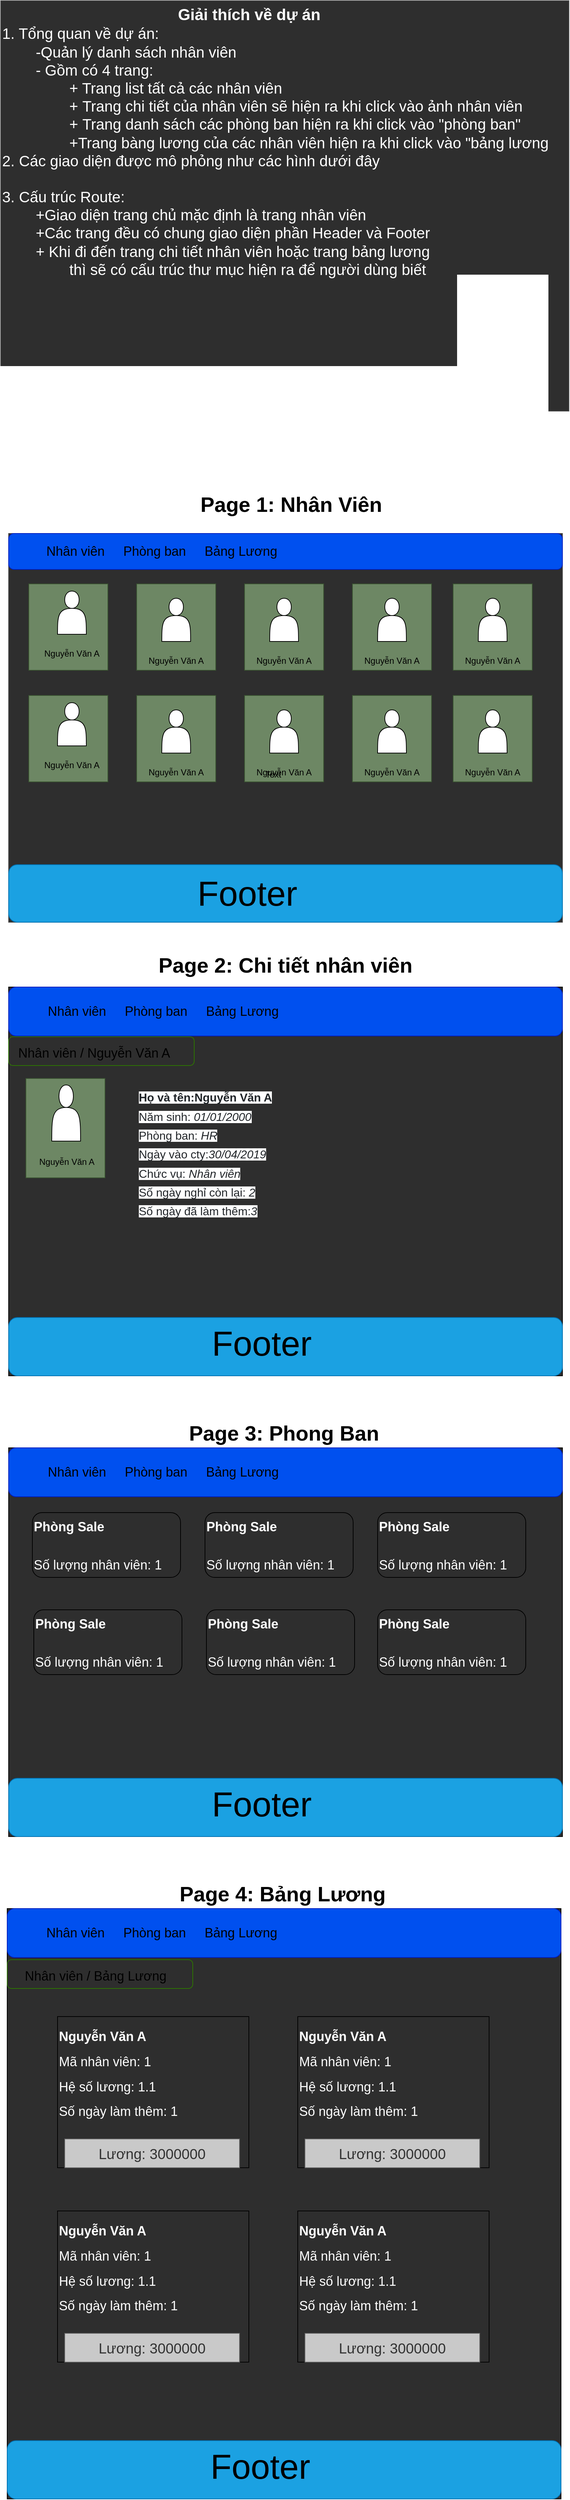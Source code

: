 <mxfile>
    <diagram id="ntcLWnqz7ZC6_CtuRre0" name="Page-1">
        <mxGraphModel dx="1100" dy="449" grid="1" gridSize="10" guides="1" tooltips="1" connect="1" arrows="1" fold="1" page="1" pageScale="1" pageWidth="850" pageHeight="1100" math="0" shadow="0">
            <root>
                <mxCell id="0"/>
                <mxCell id="1" parent="0"/>
                <mxCell id="150" value="" style="rounded=0;whiteSpace=wrap;html=1;labelBackgroundColor=none;shadow=0;glass=0;sketch=0;fillColor=#2E2E2E;" parent="1" vertex="1">
                    <mxGeometry x="41" y="2040" width="770" height="540" as="geometry"/>
                </mxCell>
                <mxCell id="153" value="" style="rounded=1;whiteSpace=wrap;html=1;fontSize=18;fillColor=#1ba1e2;fontColor=#ffffff;strokeColor=#006EAF;" parent="1" vertex="1">
                    <mxGeometry x="41" y="2499" width="770" height="81" as="geometry"/>
                </mxCell>
                <mxCell id="133" value="" style="rounded=0;whiteSpace=wrap;html=1;labelBackgroundColor=none;fillColor=#2E2E2E;" parent="1" vertex="1">
                    <mxGeometry x="41" y="1400" width="770" height="540" as="geometry"/>
                </mxCell>
                <mxCell id="138" value="&lt;font style=&quot;font-size: 48px&quot;&gt;Footer&lt;/font&gt;" style="text;html=1;strokeColor=none;fillColor=none;align=center;verticalAlign=middle;whiteSpace=wrap;rounded=0;fontSize=12;" parent="1" vertex="1">
                    <mxGeometry x="270" y="1870" width="278" height="30" as="geometry"/>
                </mxCell>
                <mxCell id="139" value="" style="rounded=1;whiteSpace=wrap;html=1;fontSize=18;fillColor=#1ba1e2;fontColor=#ffffff;strokeColor=#006EAF;" parent="1" vertex="1">
                    <mxGeometry x="41" y="1859" width="770" height="81" as="geometry"/>
                </mxCell>
                <mxCell id="134" value="" style="rounded=0;whiteSpace=wrap;html=1;strokeColor=#4A4A4A;fillColor=#2E2E2E;" parent="1" vertex="1">
                    <mxGeometry x="41" y="770" width="770" height="540" as="geometry"/>
                </mxCell>
                <mxCell id="22" value="" style="rounded=1;whiteSpace=wrap;html=1;fontSize=18;fillColor=#0050ef;fontColor=#ffffff;strokeColor=#001DBC;" parent="1" vertex="1">
                    <mxGeometry x="41" y="770" width="770" height="50" as="geometry"/>
                </mxCell>
                <mxCell id="24" value="Nhân viên" style="text;html=1;strokeColor=none;fillColor=none;align=center;verticalAlign=middle;whiteSpace=wrap;rounded=0;fontSize=18;" parent="1" vertex="1">
                    <mxGeometry x="79" y="780" width="110" height="30" as="geometry"/>
                </mxCell>
                <mxCell id="25" value="Phòng ban" style="text;html=1;strokeColor=none;fillColor=none;align=center;verticalAlign=middle;whiteSpace=wrap;rounded=0;fontSize=18;" parent="1" vertex="1">
                    <mxGeometry x="189" y="780" width="110" height="30" as="geometry"/>
                </mxCell>
                <mxCell id="26" value="Bảng Lương" style="text;html=1;strokeColor=none;fillColor=none;align=center;verticalAlign=middle;whiteSpace=wrap;rounded=0;fontSize=18;" parent="1" vertex="1">
                    <mxGeometry x="309" y="780" width="110" height="30" as="geometry"/>
                </mxCell>
                <mxCell id="27" value="" style="rounded=0;whiteSpace=wrap;html=1;fontSize=18;fillColor=#6d8764;fontColor=#ffffff;strokeColor=#3A5431;" parent="1" vertex="1">
                    <mxGeometry x="69" y="840" width="110" height="120" as="geometry"/>
                </mxCell>
                <mxCell id="28" value="&lt;font style=&quot;font-size: 12px&quot;&gt;Nguyễn Văn A&lt;/font&gt;" style="text;html=1;strokeColor=none;fillColor=none;align=center;verticalAlign=middle;whiteSpace=wrap;rounded=0;fontSize=18;" parent="1" vertex="1">
                    <mxGeometry x="89" y="920" width="80" height="30" as="geometry"/>
                </mxCell>
                <mxCell id="29" value="" style="shape=actor;whiteSpace=wrap;html=1;fontSize=12;" parent="1" vertex="1">
                    <mxGeometry x="109" y="850" width="40" height="60" as="geometry"/>
                </mxCell>
                <mxCell id="35" value="" style="rounded=0;whiteSpace=wrap;html=1;fontSize=18;fillColor=#6d8764;fontColor=#ffffff;strokeColor=#3A5431;" parent="1" vertex="1">
                    <mxGeometry x="219" y="840" width="110" height="120" as="geometry"/>
                </mxCell>
                <mxCell id="36" value="" style="rounded=0;whiteSpace=wrap;html=1;fontSize=18;fillColor=#6d8764;fontColor=#ffffff;strokeColor=#3A5431;" parent="1" vertex="1">
                    <mxGeometry x="369" y="840" width="110" height="120" as="geometry"/>
                </mxCell>
                <mxCell id="37" value="" style="rounded=0;whiteSpace=wrap;html=1;fontSize=18;fillColor=#6d8764;fontColor=#ffffff;strokeColor=#3A5431;" parent="1" vertex="1">
                    <mxGeometry x="519" y="840" width="110" height="120" as="geometry"/>
                </mxCell>
                <mxCell id="38" value="" style="rounded=0;whiteSpace=wrap;html=1;fontSize=18;fillColor=#6d8764;fontColor=#ffffff;strokeColor=#3A5431;" parent="1" vertex="1">
                    <mxGeometry x="659" y="840" width="110" height="120" as="geometry"/>
                </mxCell>
                <mxCell id="41" value="" style="shape=actor;whiteSpace=wrap;html=1;fontSize=12;" parent="1" vertex="1">
                    <mxGeometry x="404" y="860" width="40" height="60" as="geometry"/>
                </mxCell>
                <mxCell id="42" value="&lt;font style=&quot;font-size: 12px&quot;&gt;Nguyễn Văn A&lt;/font&gt;" style="text;html=1;strokeColor=none;fillColor=none;align=center;verticalAlign=middle;whiteSpace=wrap;rounded=0;fontSize=18;" parent="1" vertex="1">
                    <mxGeometry x="384" y="930" width="80" height="30" as="geometry"/>
                </mxCell>
                <mxCell id="43" value="" style="shape=actor;whiteSpace=wrap;html=1;fontSize=12;" parent="1" vertex="1">
                    <mxGeometry x="554" y="860" width="40" height="60" as="geometry"/>
                </mxCell>
                <mxCell id="44" value="&lt;font style=&quot;font-size: 12px&quot;&gt;Nguyễn Văn A&lt;/font&gt;" style="text;html=1;strokeColor=none;fillColor=none;align=center;verticalAlign=middle;whiteSpace=wrap;rounded=0;fontSize=18;" parent="1" vertex="1">
                    <mxGeometry x="534" y="930" width="80" height="30" as="geometry"/>
                </mxCell>
                <mxCell id="45" value="" style="shape=actor;whiteSpace=wrap;html=1;fontSize=12;" parent="1" vertex="1">
                    <mxGeometry x="694" y="860" width="40" height="60" as="geometry"/>
                </mxCell>
                <mxCell id="46" value="&lt;font style=&quot;font-size: 12px&quot;&gt;Nguyễn Văn A&lt;/font&gt;" style="text;html=1;strokeColor=none;fillColor=none;align=center;verticalAlign=middle;whiteSpace=wrap;rounded=0;fontSize=18;" parent="1" vertex="1">
                    <mxGeometry x="674" y="930" width="80" height="30" as="geometry"/>
                </mxCell>
                <mxCell id="47" value="" style="shape=actor;whiteSpace=wrap;html=1;fontSize=12;" parent="1" vertex="1">
                    <mxGeometry x="254" y="860" width="40" height="60" as="geometry"/>
                </mxCell>
                <mxCell id="48" value="&lt;font style=&quot;font-size: 12px&quot;&gt;Nguyễn Văn A&lt;/font&gt;" style="text;html=1;strokeColor=none;fillColor=none;align=center;verticalAlign=middle;whiteSpace=wrap;rounded=0;fontSize=18;" parent="1" vertex="1">
                    <mxGeometry x="234" y="930" width="80" height="30" as="geometry"/>
                </mxCell>
                <mxCell id="50" value="" style="rounded=0;whiteSpace=wrap;html=1;fontSize=18;fillColor=#6d8764;fontColor=#ffffff;strokeColor=#3A5431;" parent="1" vertex="1">
                    <mxGeometry x="69" y="995" width="110" height="120" as="geometry"/>
                </mxCell>
                <mxCell id="51" value="&lt;font style=&quot;font-size: 12px&quot;&gt;Nguyễn Văn A&lt;/font&gt;" style="text;html=1;strokeColor=none;fillColor=none;align=center;verticalAlign=middle;whiteSpace=wrap;rounded=0;fontSize=18;" parent="1" vertex="1">
                    <mxGeometry x="89" y="1075" width="80" height="30" as="geometry"/>
                </mxCell>
                <mxCell id="52" value="" style="shape=actor;whiteSpace=wrap;html=1;fontSize=12;" parent="1" vertex="1">
                    <mxGeometry x="109" y="1005" width="40" height="60" as="geometry"/>
                </mxCell>
                <mxCell id="53" value="" style="rounded=0;whiteSpace=wrap;html=1;fontSize=18;fillColor=#6d8764;fontColor=#ffffff;strokeColor=#3A5431;" parent="1" vertex="1">
                    <mxGeometry x="219" y="995" width="110" height="120" as="geometry"/>
                </mxCell>
                <mxCell id="54" value="" style="rounded=0;whiteSpace=wrap;html=1;fontSize=18;fillColor=#6d8764;fontColor=#ffffff;strokeColor=#3A5431;" parent="1" vertex="1">
                    <mxGeometry x="369" y="995" width="110" height="120" as="geometry"/>
                </mxCell>
                <mxCell id="55" value="" style="rounded=0;whiteSpace=wrap;html=1;fontSize=18;fillColor=#6d8764;fontColor=#ffffff;strokeColor=#3A5431;" parent="1" vertex="1">
                    <mxGeometry x="519" y="995" width="110" height="120" as="geometry"/>
                </mxCell>
                <mxCell id="56" value="" style="rounded=0;whiteSpace=wrap;html=1;fontSize=18;fillColor=#6d8764;fontColor=#ffffff;strokeColor=#3A5431;" parent="1" vertex="1">
                    <mxGeometry x="659" y="995" width="110" height="120" as="geometry"/>
                </mxCell>
                <mxCell id="57" value="" style="shape=actor;whiteSpace=wrap;html=1;fontSize=12;" parent="1" vertex="1">
                    <mxGeometry x="404" y="1015" width="40" height="60" as="geometry"/>
                </mxCell>
                <mxCell id="58" value="&lt;font style=&quot;font-size: 12px&quot;&gt;Nguyễn Văn A&lt;/font&gt;" style="text;html=1;strokeColor=none;fillColor=none;align=center;verticalAlign=middle;whiteSpace=wrap;rounded=0;fontSize=18;" parent="1" vertex="1">
                    <mxGeometry x="384" y="1085" width="80" height="30" as="geometry"/>
                </mxCell>
                <mxCell id="59" value="" style="shape=actor;whiteSpace=wrap;html=1;fontSize=12;" parent="1" vertex="1">
                    <mxGeometry x="554" y="1015" width="40" height="60" as="geometry"/>
                </mxCell>
                <mxCell id="60" value="&lt;font style=&quot;font-size: 12px&quot;&gt;Nguyễn Văn A&lt;/font&gt;" style="text;html=1;strokeColor=none;fillColor=none;align=center;verticalAlign=middle;whiteSpace=wrap;rounded=0;fontSize=18;" parent="1" vertex="1">
                    <mxGeometry x="534" y="1085" width="80" height="30" as="geometry"/>
                </mxCell>
                <mxCell id="61" value="" style="shape=actor;whiteSpace=wrap;html=1;fontSize=12;" parent="1" vertex="1">
                    <mxGeometry x="694" y="1015" width="40" height="60" as="geometry"/>
                </mxCell>
                <mxCell id="62" value="&lt;font style=&quot;font-size: 12px&quot;&gt;Nguyễn Văn A&lt;/font&gt;" style="text;html=1;strokeColor=none;fillColor=none;align=center;verticalAlign=middle;whiteSpace=wrap;rounded=0;fontSize=18;" parent="1" vertex="1">
                    <mxGeometry x="674" y="1085" width="80" height="30" as="geometry"/>
                </mxCell>
                <mxCell id="63" value="" style="shape=actor;whiteSpace=wrap;html=1;fontSize=12;" parent="1" vertex="1">
                    <mxGeometry x="254" y="1015" width="40" height="60" as="geometry"/>
                </mxCell>
                <mxCell id="64" value="&lt;font style=&quot;font-size: 12px&quot;&gt;Nguyễn Văn A&lt;/font&gt;" style="text;html=1;strokeColor=none;fillColor=none;align=center;verticalAlign=middle;whiteSpace=wrap;rounded=0;fontSize=18;" parent="1" vertex="1">
                    <mxGeometry x="234" y="1085" width="80" height="30" as="geometry"/>
                </mxCell>
                <mxCell id="81" value="" style="rounded=1;whiteSpace=wrap;html=1;fontSize=18;fillColor=#0050ef;fontColor=#ffffff;strokeColor=#001DBC;" parent="1" vertex="1">
                    <mxGeometry x="41" y="1400" width="770" height="68" as="geometry"/>
                </mxCell>
                <mxCell id="82" value="Nhân viên" style="text;html=1;strokeColor=none;fillColor=none;align=center;verticalAlign=middle;whiteSpace=wrap;rounded=0;fontSize=18;" parent="1" vertex="1">
                    <mxGeometry x="81" y="1410" width="110" height="48" as="geometry"/>
                </mxCell>
                <mxCell id="83" value="Phòng ban" style="text;html=1;strokeColor=none;fillColor=none;align=center;verticalAlign=middle;whiteSpace=wrap;rounded=0;fontSize=18;" parent="1" vertex="1">
                    <mxGeometry x="191" y="1410" width="110" height="48" as="geometry"/>
                </mxCell>
                <mxCell id="84" value="Bảng Lương" style="text;html=1;strokeColor=none;fillColor=none;align=center;verticalAlign=middle;whiteSpace=wrap;rounded=0;fontSize=18;" parent="1" vertex="1">
                    <mxGeometry x="311" y="1410" width="110" height="48" as="geometry"/>
                </mxCell>
                <mxCell id="85" value="" style="rounded=0;whiteSpace=wrap;html=1;fontSize=18;fillColor=#6d8764;fontColor=#ffffff;strokeColor=#3A5431;" parent="1" vertex="1">
                    <mxGeometry x="65" y="1527" width="110" height="138" as="geometry"/>
                </mxCell>
                <mxCell id="86" value="&lt;font style=&quot;font-size: 12px&quot;&gt;Nguyễn Văn A&lt;/font&gt;" style="text;html=1;strokeColor=none;fillColor=none;align=center;verticalAlign=middle;whiteSpace=wrap;rounded=0;fontSize=18;" parent="1" vertex="1">
                    <mxGeometry x="82" y="1617" width="80" height="48" as="geometry"/>
                </mxCell>
                <mxCell id="87" value="" style="shape=actor;whiteSpace=wrap;html=1;fontSize=12;" parent="1" vertex="1">
                    <mxGeometry x="101" y="1536" width="40" height="78" as="geometry"/>
                </mxCell>
                <mxCell id="135" value="" style="rounded=1;whiteSpace=wrap;html=1;fontSize=18;fillColor=#1ba1e2;fontColor=#ffffff;strokeColor=#006EAF;" parent="1" vertex="1">
                    <mxGeometry x="41" y="1230" width="770" height="80" as="geometry"/>
                </mxCell>
                <mxCell id="136" value="Text" style="text;html=1;strokeColor=none;fillColor=none;align=center;verticalAlign=middle;whiteSpace=wrap;rounded=0;fontSize=12;" parent="1" vertex="1">
                    <mxGeometry x="379" y="1090" width="60" height="30" as="geometry"/>
                </mxCell>
                <mxCell id="137" value="&lt;font style=&quot;font-size: 48px&quot;&gt;Footer&lt;/font&gt;" style="text;html=1;strokeColor=none;fillColor=none;align=center;verticalAlign=middle;whiteSpace=wrap;rounded=0;fontSize=12;" parent="1" vertex="1">
                    <mxGeometry x="234" y="1255" width="278" height="30" as="geometry"/>
                </mxCell>
                <mxCell id="140" value="&lt;font style=&quot;font-size: 48px&quot;&gt;Footer&lt;/font&gt;" style="text;html=1;strokeColor=none;fillColor=none;align=center;verticalAlign=middle;whiteSpace=wrap;rounded=0;fontSize=12;" parent="1" vertex="1">
                    <mxGeometry x="254" y="1879.5" width="278" height="30" as="geometry"/>
                </mxCell>
                <mxCell id="141" value="" style="rounded=1;whiteSpace=wrap;html=1;fontSize=18;fillColor=none;strokeColor=#2D7600;fontColor=#ffffff;gradientColor=none;glass=0;" parent="1" vertex="1">
                    <mxGeometry x="41" y="1469" width="258" height="40" as="geometry"/>
                </mxCell>
                <mxCell id="142" value="Nhân viên / Nguyễn Văn A" style="text;html=1;strokeColor=none;fillColor=none;align=center;verticalAlign=middle;whiteSpace=wrap;rounded=0;fontSize=18;" parent="1" vertex="1">
                    <mxGeometry x="41" y="1468" width="238" height="48" as="geometry"/>
                </mxCell>
                <mxCell id="149" value="&lt;span style=&quot;box-sizing: border-box ; font-weight: bolder ; color: rgb(33 , 37 , 41) ; font-size: 16px ; background-color: rgb(255 , 255 , 255)&quot;&gt;Họ và tên:Nguyễn Văn A&lt;/span&gt;&lt;br style=&quot;box-sizing: border-box ; color: rgb(33 , 37 , 41) ; font-size: 16px ; background-color: rgb(255 , 255 , 255)&quot;&gt;&lt;span style=&quot;color: rgb(33 , 37 , 41) ; font-size: 16px ; background-color: rgb(255 , 255 , 255)&quot;&gt;Năm sinh:&amp;nbsp;&lt;/span&gt;&lt;i style=&quot;box-sizing: border-box ; color: rgb(33 , 37 , 41) ; font-size: 16px ; background-color: rgb(255 , 255 , 255)&quot;&gt;01/01/2000&lt;/i&gt;&lt;br style=&quot;box-sizing: border-box ; color: rgb(33 , 37 , 41) ; font-size: 16px ; background-color: rgb(255 , 255 , 255)&quot;&gt;&lt;span style=&quot;color: rgb(33 , 37 , 41) ; font-size: 16px ; background-color: rgb(255 , 255 , 255)&quot;&gt;Phòng ban:&amp;nbsp;&lt;/span&gt;&lt;i style=&quot;box-sizing: border-box ; color: rgb(33 , 37 , 41) ; font-size: 16px ; background-color: rgb(255 , 255 , 255)&quot;&gt;HR&lt;/i&gt;&lt;br style=&quot;box-sizing: border-box ; color: rgb(33 , 37 , 41) ; font-size: 16px ; background-color: rgb(255 , 255 , 255)&quot;&gt;&lt;span style=&quot;color: rgb(33 , 37 , 41) ; font-size: 16px ; background-color: rgb(255 , 255 , 255)&quot;&gt;Ngày vào cty:&lt;/span&gt;&lt;i style=&quot;box-sizing: border-box ; color: rgb(33 , 37 , 41) ; font-size: 16px ; background-color: rgb(255 , 255 , 255)&quot;&gt;30/04/2019&lt;/i&gt;&lt;br style=&quot;box-sizing: border-box ; color: rgb(33 , 37 , 41) ; font-size: 16px ; background-color: rgb(255 , 255 , 255)&quot;&gt;&lt;span style=&quot;color: rgb(33 , 37 , 41) ; font-size: 16px ; background-color: rgb(255 , 255 , 255)&quot;&gt;Chức vụ:&amp;nbsp;&lt;/span&gt;&lt;i style=&quot;box-sizing: border-box ; color: rgb(33 , 37 , 41) ; font-size: 16px ; background-color: rgb(255 , 255 , 255)&quot;&gt;Nhân viên&lt;/i&gt;&lt;br style=&quot;box-sizing: border-box ; color: rgb(33 , 37 , 41) ; font-size: 16px ; background-color: rgb(255 , 255 , 255)&quot;&gt;&lt;span style=&quot;color: rgb(33 , 37 , 41) ; font-size: 16px ; background-color: rgb(255 , 255 , 255)&quot;&gt;Số ngày nghỉ còn lại:&lt;/span&gt;&lt;i style=&quot;box-sizing: border-box ; color: rgb(33 , 37 , 41) ; font-size: 16px ; background-color: rgb(255 , 255 , 255)&quot;&gt;&amp;nbsp;2&lt;/i&gt;&lt;br style=&quot;box-sizing: border-box ; color: rgb(33 , 37 , 41) ; font-size: 16px ; background-color: rgb(255 , 255 , 255)&quot;&gt;&lt;span style=&quot;color: rgb(33 , 37 , 41) ; font-size: 16px ; background-color: rgb(255 , 255 , 255)&quot;&gt;Số ngày đã làm thêm:&lt;/span&gt;&lt;i style=&quot;box-sizing: border-box ; color: rgb(33 , 37 , 41) ; font-size: 16px ; background-color: rgb(255 , 255 , 255)&quot;&gt;3&lt;/i&gt;" style="text;html=1;strokeColor=none;fillColor=none;align=left;verticalAlign=middle;whiteSpace=wrap;rounded=0;glass=0;fontSize=22;fontColor=#000000;" parent="1" vertex="1">
                    <mxGeometry x="220" y="1526" width="260" height="210" as="geometry"/>
                </mxCell>
                <mxCell id="151" value="" style="rounded=1;whiteSpace=wrap;html=1;fontSize=18;fillColor=#0050ef;fontColor=#ffffff;strokeColor=#001DBC;" parent="1" vertex="1">
                    <mxGeometry x="41" y="2040" width="770" height="68" as="geometry"/>
                </mxCell>
                <mxCell id="152" value="&lt;font style=&quot;font-size: 48px&quot;&gt;Footer&lt;/font&gt;" style="text;html=1;strokeColor=none;fillColor=none;align=center;verticalAlign=middle;whiteSpace=wrap;rounded=0;fontSize=12;" parent="1" vertex="1">
                    <mxGeometry x="254" y="2519.5" width="278" height="30" as="geometry"/>
                </mxCell>
                <mxCell id="154" value="Nhân viên" style="text;html=1;strokeColor=none;fillColor=none;align=center;verticalAlign=middle;whiteSpace=wrap;rounded=0;fontSize=18;" parent="1" vertex="1">
                    <mxGeometry x="81" y="2050" width="110" height="48" as="geometry"/>
                </mxCell>
                <mxCell id="155" value="Phòng ban" style="text;html=1;strokeColor=none;fillColor=none;align=center;verticalAlign=middle;whiteSpace=wrap;rounded=0;fontSize=18;" parent="1" vertex="1">
                    <mxGeometry x="191" y="2050" width="110" height="48" as="geometry"/>
                </mxCell>
                <mxCell id="156" value="Bảng Lương" style="text;html=1;strokeColor=none;fillColor=none;align=center;verticalAlign=middle;whiteSpace=wrap;rounded=0;fontSize=18;" parent="1" vertex="1">
                    <mxGeometry x="311" y="2050" width="110" height="48" as="geometry"/>
                </mxCell>
                <mxCell id="157" value="&lt;font color=&quot;#ffffff&quot; style=&quot;font-size: 18px&quot;&gt;&lt;b&gt;Phòng Sale&lt;br&gt;&lt;br&gt;&lt;/b&gt;Số lượng nhân viên: 1&lt;br&gt;&lt;/font&gt;" style="rounded=1;whiteSpace=wrap;html=1;glass=0;labelBackgroundColor=none;fontSize=22;fontColor=#000000;fillColor=none;gradientColor=none;align=left;" parent="1" vertex="1">
                    <mxGeometry x="74" y="2130" width="206" height="90" as="geometry"/>
                </mxCell>
                <mxCell id="158" value="&lt;font color=&quot;#ffffff&quot; style=&quot;font-size: 18px&quot;&gt;&lt;b&gt;Phòng Sale&lt;br&gt;&lt;br&gt;&lt;/b&gt;Số lượng nhân viên: 1&lt;br&gt;&lt;/font&gt;" style="rounded=1;whiteSpace=wrap;html=1;glass=0;labelBackgroundColor=none;fontSize=22;fontColor=#000000;fillColor=none;gradientColor=none;align=left;" parent="1" vertex="1">
                    <mxGeometry x="314" y="2130" width="206" height="90" as="geometry"/>
                </mxCell>
                <mxCell id="159" value="&lt;font color=&quot;#ffffff&quot; style=&quot;font-size: 18px&quot;&gt;&lt;b&gt;Phòng Sale&lt;br&gt;&lt;br&gt;&lt;/b&gt;Số lượng nhân viên: 1&lt;br&gt;&lt;/font&gt;" style="rounded=1;whiteSpace=wrap;html=1;glass=0;labelBackgroundColor=none;fontSize=22;fontColor=#000000;fillColor=none;gradientColor=none;align=left;" parent="1" vertex="1">
                    <mxGeometry x="554" y="2130" width="206" height="90" as="geometry"/>
                </mxCell>
                <mxCell id="160" value="&lt;font color=&quot;#ffffff&quot; style=&quot;font-size: 18px&quot;&gt;&lt;b&gt;Phòng Sale&lt;br&gt;&lt;br&gt;&lt;/b&gt;Số lượng nhân viên: 1&lt;br&gt;&lt;/font&gt;" style="rounded=1;whiteSpace=wrap;html=1;glass=0;labelBackgroundColor=none;fontSize=22;fontColor=#000000;fillColor=none;gradientColor=none;align=left;" parent="1" vertex="1">
                    <mxGeometry x="554" y="2265" width="206" height="90" as="geometry"/>
                </mxCell>
                <mxCell id="161" value="&lt;font color=&quot;#ffffff&quot; style=&quot;font-size: 18px&quot;&gt;&lt;b&gt;Phòng Sale&lt;br&gt;&lt;br&gt;&lt;/b&gt;Số lượng nhân viên: 1&lt;br&gt;&lt;/font&gt;" style="rounded=1;whiteSpace=wrap;html=1;glass=0;labelBackgroundColor=none;fontSize=22;fontColor=#000000;fillColor=none;gradientColor=none;align=left;" parent="1" vertex="1">
                    <mxGeometry x="76" y="2265" width="206" height="90" as="geometry"/>
                </mxCell>
                <mxCell id="162" value="&lt;font color=&quot;#ffffff&quot; style=&quot;font-size: 18px&quot;&gt;&lt;b&gt;Phòng Sale&lt;br&gt;&lt;br&gt;&lt;/b&gt;Số lượng nhân viên: 1&lt;br&gt;&lt;/font&gt;" style="rounded=1;whiteSpace=wrap;html=1;glass=0;labelBackgroundColor=none;fontSize=22;fontColor=#000000;fillColor=none;gradientColor=none;align=left;" parent="1" vertex="1">
                    <mxGeometry x="316" y="2265" width="206" height="90" as="geometry"/>
                </mxCell>
                <mxCell id="168" value="Page 3: Phong Ban" style="rounded=0;whiteSpace=wrap;html=1;glass=0;labelBackgroundColor=none;fontSize=29;fontStyle=1;fillColor=none;strokeColor=none;" parent="1" vertex="1">
                    <mxGeometry x="199" y="1990" width="450" height="60" as="geometry"/>
                </mxCell>
                <mxCell id="169" value="Page 2: Chi tiết nhân viên" style="rounded=0;whiteSpace=wrap;html=1;glass=0;labelBackgroundColor=none;fontSize=29;fontStyle=1;fillColor=none;strokeColor=none;" parent="1" vertex="1">
                    <mxGeometry x="201" y="1340" width="450" height="60" as="geometry"/>
                </mxCell>
                <mxCell id="170" value="Page 1: Nhân Viên" style="rounded=0;whiteSpace=wrap;html=1;glass=0;labelBackgroundColor=none;fontSize=29;fontStyle=1;fillColor=none;strokeColor=none;" parent="1" vertex="1">
                    <mxGeometry x="209" y="700" width="450" height="60" as="geometry"/>
                </mxCell>
                <mxCell id="172" value="" style="rounded=0;whiteSpace=wrap;html=1;labelBackgroundColor=none;fillColor=#2E2E2E;" parent="1" vertex="1">
                    <mxGeometry x="39" y="2680" width="770" height="820" as="geometry"/>
                </mxCell>
                <mxCell id="173" value="" style="rounded=1;whiteSpace=wrap;html=1;fontSize=18;fillColor=#1ba1e2;fontColor=#ffffff;strokeColor=#006EAF;" parent="1" vertex="1">
                    <mxGeometry x="39" y="3419" width="770" height="81" as="geometry"/>
                </mxCell>
                <mxCell id="174" value="" style="rounded=1;whiteSpace=wrap;html=1;fontSize=18;fillColor=#0050ef;fontColor=#ffffff;strokeColor=#001DBC;" parent="1" vertex="1">
                    <mxGeometry x="39" y="2680" width="770" height="68" as="geometry"/>
                </mxCell>
                <mxCell id="175" value="&lt;font style=&quot;font-size: 48px&quot;&gt;Footer&lt;/font&gt;" style="text;html=1;strokeColor=none;fillColor=none;align=center;verticalAlign=middle;whiteSpace=wrap;rounded=0;fontSize=12;" parent="1" vertex="1">
                    <mxGeometry x="252" y="3439.5" width="278" height="30" as="geometry"/>
                </mxCell>
                <mxCell id="176" value="Nhân viên" style="text;html=1;strokeColor=none;fillColor=none;align=center;verticalAlign=middle;whiteSpace=wrap;rounded=0;fontSize=18;" parent="1" vertex="1">
                    <mxGeometry x="79" y="2690" width="110" height="48" as="geometry"/>
                </mxCell>
                <mxCell id="177" value="Phòng ban" style="text;html=1;strokeColor=none;fillColor=none;align=center;verticalAlign=middle;whiteSpace=wrap;rounded=0;fontSize=18;" parent="1" vertex="1">
                    <mxGeometry x="189" y="2690" width="110" height="48" as="geometry"/>
                </mxCell>
                <mxCell id="178" value="Bảng Lương" style="text;html=1;strokeColor=none;fillColor=none;align=center;verticalAlign=middle;whiteSpace=wrap;rounded=0;fontSize=18;" parent="1" vertex="1">
                    <mxGeometry x="309" y="2690" width="110" height="48" as="geometry"/>
                </mxCell>
                <mxCell id="185" value="Page 4: Bảng Lương" style="rounded=0;whiteSpace=wrap;html=1;glass=0;labelBackgroundColor=none;fontSize=29;fontStyle=1;fillColor=none;strokeColor=none;" parent="1" vertex="1">
                    <mxGeometry x="197" y="2630" width="450" height="60" as="geometry"/>
                </mxCell>
                <mxCell id="192" value="&lt;b style=&quot;font-size: 18px&quot;&gt;Nguyễn Văn A&lt;/b&gt;&lt;br style=&quot;font-size: 18px&quot;&gt;&lt;span style=&quot;font-size: 18px&quot;&gt;Mã nhân viên: 1&lt;/span&gt;&lt;br style=&quot;font-size: 18px&quot;&gt;&lt;span style=&quot;font-size: 18px&quot;&gt;Hệ số lương: 1.1&lt;/span&gt;&lt;br style=&quot;font-size: 18px&quot;&gt;&lt;span style=&quot;font-size: 18px&quot;&gt;Số ngày làm thêm: 1&lt;/span&gt;" style="rounded=0;whiteSpace=wrap;html=1;glass=0;labelBackgroundColor=none;fontSize=29;fontColor=#FFFFFF;fillColor=none;gradientColor=none;align=left;verticalAlign=top;" parent="1" vertex="1">
                    <mxGeometry x="109" y="2830" width="266" height="210" as="geometry"/>
                </mxCell>
                <mxCell id="193" value="Lương: 3000000" style="rounded=0;whiteSpace=wrap;html=1;glass=0;labelBackgroundColor=none;fontSize=20;fontColor=#333333;fillColor=#C9C9C9;strokeColor=#666666;" parent="1" vertex="1">
                    <mxGeometry x="119" y="3000" width="243" height="40" as="geometry"/>
                </mxCell>
                <mxCell id="194" value="" style="rounded=1;whiteSpace=wrap;html=1;fontSize=18;fillColor=none;strokeColor=#2D7600;fontColor=#ffffff;gradientColor=none;glass=0;" parent="1" vertex="1">
                    <mxGeometry x="39" y="2751" width="258" height="40" as="geometry"/>
                </mxCell>
                <mxCell id="195" value="Nhân viên / Bảng Lương" style="text;html=1;strokeColor=none;fillColor=none;align=center;verticalAlign=middle;whiteSpace=wrap;rounded=0;fontSize=18;" parent="1" vertex="1">
                    <mxGeometry x="43" y="2750" width="238" height="48" as="geometry"/>
                </mxCell>
                <mxCell id="196" value="&lt;b style=&quot;font-size: 18px&quot;&gt;Nguyễn Văn A&lt;/b&gt;&lt;br style=&quot;font-size: 18px&quot;&gt;&lt;span style=&quot;font-size: 18px&quot;&gt;Mã nhân viên: 1&lt;/span&gt;&lt;br style=&quot;font-size: 18px&quot;&gt;&lt;span style=&quot;font-size: 18px&quot;&gt;Hệ số lương: 1.1&lt;/span&gt;&lt;br style=&quot;font-size: 18px&quot;&gt;&lt;span style=&quot;font-size: 18px&quot;&gt;Số ngày làm thêm: 1&lt;/span&gt;" style="rounded=0;whiteSpace=wrap;html=1;glass=0;labelBackgroundColor=none;fontSize=29;fontColor=#FFFFFF;fillColor=none;gradientColor=none;align=left;verticalAlign=top;" parent="1" vertex="1">
                    <mxGeometry x="443" y="2830" width="266" height="210" as="geometry"/>
                </mxCell>
                <mxCell id="197" value="Lương: 3000000" style="rounded=0;whiteSpace=wrap;html=1;glass=0;labelBackgroundColor=none;fontSize=20;fontColor=#333333;fillColor=#C9C9C9;strokeColor=#666666;" parent="1" vertex="1">
                    <mxGeometry x="453" y="3000" width="243" height="40" as="geometry"/>
                </mxCell>
                <mxCell id="198" value="&lt;b style=&quot;font-size: 18px&quot;&gt;Nguyễn Văn A&lt;/b&gt;&lt;br style=&quot;font-size: 18px&quot;&gt;&lt;span style=&quot;font-size: 18px&quot;&gt;Mã nhân viên: 1&lt;/span&gt;&lt;br style=&quot;font-size: 18px&quot;&gt;&lt;span style=&quot;font-size: 18px&quot;&gt;Hệ số lương: 1.1&lt;/span&gt;&lt;br style=&quot;font-size: 18px&quot;&gt;&lt;span style=&quot;font-size: 18px&quot;&gt;Số ngày làm thêm: 1&lt;/span&gt;" style="rounded=0;whiteSpace=wrap;html=1;glass=0;labelBackgroundColor=none;fontSize=29;fontColor=#FFFFFF;fillColor=none;gradientColor=none;align=left;verticalAlign=top;" parent="1" vertex="1">
                    <mxGeometry x="109" y="3100" width="266" height="210" as="geometry"/>
                </mxCell>
                <mxCell id="199" value="Lương: 3000000" style="rounded=0;whiteSpace=wrap;html=1;glass=0;labelBackgroundColor=none;fontSize=20;fontColor=#333333;fillColor=#C9C9C9;strokeColor=#666666;" parent="1" vertex="1">
                    <mxGeometry x="119" y="3270" width="243" height="40" as="geometry"/>
                </mxCell>
                <mxCell id="200" value="&lt;b style=&quot;font-size: 18px&quot;&gt;Nguyễn Văn A&lt;/b&gt;&lt;br style=&quot;font-size: 18px&quot;&gt;&lt;span style=&quot;font-size: 18px&quot;&gt;Mã nhân viên: 1&lt;/span&gt;&lt;br style=&quot;font-size: 18px&quot;&gt;&lt;span style=&quot;font-size: 18px&quot;&gt;Hệ số lương: 1.1&lt;/span&gt;&lt;br style=&quot;font-size: 18px&quot;&gt;&lt;span style=&quot;font-size: 18px&quot;&gt;Số ngày làm thêm: 1&lt;/span&gt;" style="rounded=0;whiteSpace=wrap;html=1;glass=0;labelBackgroundColor=none;fontSize=29;fontColor=#FFFFFF;fillColor=none;gradientColor=none;align=left;verticalAlign=top;" parent="1" vertex="1">
                    <mxGeometry x="443" y="3100" width="266" height="210" as="geometry"/>
                </mxCell>
                <mxCell id="201" value="Lương: 3000000" style="rounded=0;whiteSpace=wrap;html=1;glass=0;labelBackgroundColor=none;fontSize=20;fontColor=#333333;fillColor=#C9C9C9;strokeColor=#666666;" parent="1" vertex="1">
                    <mxGeometry x="453" y="3270" width="243" height="40" as="geometry"/>
                </mxCell>
                <mxCell id="205" value="&lt;font&gt;&lt;span style=&quot;font-size: 22px ; font-weight: bold ; white-space: pre&quot;&gt;&#9;&lt;/span&gt;&lt;span style=&quot;font-size: 22px ; font-weight: bold ; white-space: pre&quot;&gt;&#9;&lt;/span&gt;&lt;span style=&quot;font-size: 22px ; font-weight: bold ; white-space: pre&quot;&gt;&#9;&lt;/span&gt;&lt;span style=&quot;font-size: 22px ; font-weight: bold ; white-space: pre&quot;&gt;&#9;&lt;/span&gt;&lt;span style=&quot;font-size: 22px ; font-weight: bold ; white-space: pre&quot;&gt;&#9;&lt;/span&gt;&lt;b style=&quot;font-size: 22px&quot;&gt;Giải thích về dự án&lt;/b&gt;&lt;br&gt;&lt;font style=&quot;font-size: 21px&quot;&gt;1. Tổng quan về dự án:&lt;br&gt;&lt;span style=&quot;white-space: pre&quot;&gt;&#9;&lt;/span&gt;-Quản lý danh sách nhân viên&lt;br&gt;&lt;span style=&quot;white-space: pre&quot;&gt;&#9;&lt;/span&gt;- Gồm có 4 trang:&amp;nbsp; &amp;nbsp;&lt;br&gt;&lt;span style=&quot;white-space: pre&quot;&gt;&#9;&lt;/span&gt;&lt;span style=&quot;white-space: pre&quot;&gt;&#9;&lt;/span&gt;+ Trang list tất cả các nhân viên&lt;br&gt;&lt;span style=&quot;white-space: pre&quot;&gt;&#9;&lt;/span&gt;&lt;span style=&quot;white-space: pre&quot;&gt;&#9;&lt;/span&gt;+&amp;nbsp;Trang chi tiết của nhân viên sẽ hiện ra khi click vào ảnh nhân viên&amp;nbsp;&lt;br&gt;&lt;span style=&quot;white-space: pre&quot;&gt;&#9;&lt;/span&gt;&lt;span style=&quot;white-space: pre&quot;&gt;&#9;&lt;/span&gt;+&amp;nbsp;Trang danh sách các phòng ban hiện ra khi click vào &quot;phòng ban&quot;&lt;br&gt;&lt;span style=&quot;white-space: pre&quot;&gt;&#9;&lt;/span&gt;&lt;span style=&quot;white-space: pre&quot;&gt;&#9;&lt;/span&gt;+Trang bàng lương của các nhân viên hiện ra khi click vào &quot;bảng lương&lt;br&gt;2. Các giao diện được mô phỏng như các hình dưới đây&lt;br&gt;&lt;br&gt;3. Cấu trúc Route:&lt;br&gt;&lt;span style=&quot;white-space: pre&quot;&gt;&#9;&lt;/span&gt;+Giao diện trang chủ mặc định là trang nhân viên&lt;br&gt;&lt;span style=&quot;white-space: pre&quot;&gt;&#9;&lt;/span&gt;+Các trang đều có chung giao diện phần Header và Footer&lt;br&gt;&lt;span style=&quot;white-space: pre&quot;&gt;&#9;&lt;/span&gt;+ Khi đi đến trang chi tiết nhân viên hoặc trang bảng lương&lt;br&gt;&lt;span style=&quot;white-space: pre&quot;&gt;&#9;&lt;span style=&quot;white-space: pre&quot;&gt;&#9;&lt;/span&gt;&lt;/span&gt;thì sẽ có cấu trúc thư mục hiện ra để người dùng biết&lt;br&gt;&lt;br&gt;&lt;/font&gt;&lt;br&gt;&lt;br&gt;&lt;/font&gt;" style="rounded=0;whiteSpace=wrap;html=1;shadow=0;glass=0;labelBackgroundColor=none;sketch=0;fontSize=20;fontColor=#FFFFFF;strokeColor=#4A4A4A;fillColor=#2E2E2E;gradientColor=none;align=left;verticalAlign=top;" parent="1" vertex="1">
                    <mxGeometry x="30" y="30" width="790" height="570" as="geometry"/>
                </mxCell>
            </root>
        </mxGraphModel>
    </diagram>
</mxfile>
